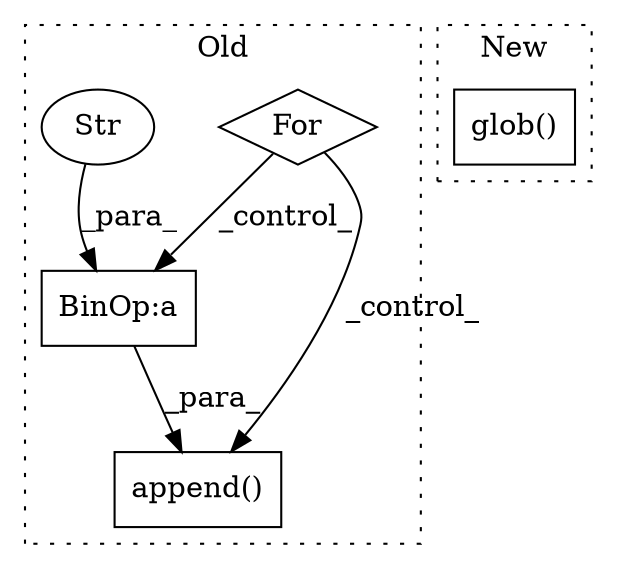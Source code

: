 digraph G {
subgraph cluster0 {
1 [label="For" a="107" s="325,370" l="4,14" shape="diamond"];
3 [label="append()" a="75" s="497,529" l="23,1" shape="box"];
4 [label="BinOp:a" a="82" s="404" l="3" shape="box"];
5 [label="Str" a="66" s="407" l="33" shape="ellipse"];
label = "Old";
style="dotted";
}
subgraph cluster1 {
2 [label="glob()" a="75" s="261,285" l="10,1" shape="box"];
label = "New";
style="dotted";
}
1 -> 4 [label="_control_"];
1 -> 3 [label="_control_"];
4 -> 3 [label="_para_"];
5 -> 4 [label="_para_"];
}